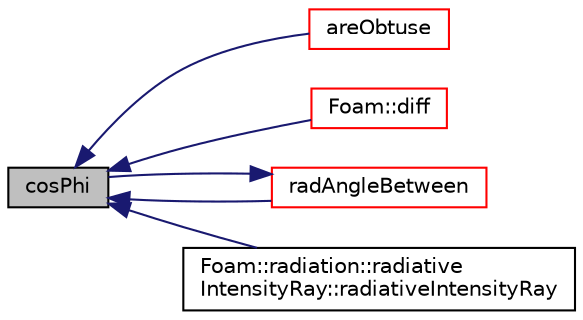digraph "cosPhi"
{
  bgcolor="transparent";
  edge [fontname="Helvetica",fontsize="10",labelfontname="Helvetica",labelfontsize="10"];
  node [fontname="Helvetica",fontsize="10",shape=record];
  rankdir="LR";
  Node1 [label="cosPhi",height=0.2,width=0.4,color="black", fillcolor="grey75", style="filled", fontcolor="black"];
  Node1 -> Node2 [dir="back",color="midnightblue",fontsize="10",style="solid",fontname="Helvetica"];
  Node2 [label="areObtuse",height=0.2,width=0.4,color="red",URL="$a11071.html#a7a2e0d0e9735b070d7308075e3e364ba",tooltip="Test if angle between a and b is obtuse: a.b < 0. "];
  Node1 -> Node3 [dir="back",color="midnightblue",fontsize="10",style="solid",fontname="Helvetica"];
  Node3 [label="Foam::diff",height=0.2,width=0.4,color="red",URL="$a10974.html#a909dfcb43467b8b77f65e4bf9bc755f7",tooltip="Return a quantity of the difference between two triads. "];
  Node1 -> Node4 [dir="back",color="midnightblue",fontsize="10",style="solid",fontname="Helvetica"];
  Node4 [label="radAngleBetween",height=0.2,width=0.4,color="red",URL="$a11071.html#a40e012ba4fce0239b9220edeae4f9cb2",tooltip="Calculate angle between a and b in radians. "];
  Node4 -> Node1 [dir="back",color="midnightblue",fontsize="10",style="solid",fontname="Helvetica"];
  Node1 -> Node5 [dir="back",color="midnightblue",fontsize="10",style="solid",fontname="Helvetica"];
  Node5 [label="Foam::radiation::radiative\lIntensityRay::radiativeIntensityRay",height=0.2,width=0.4,color="black",URL="$a02107.html#a8ff1f62493fd44fbfb25c919f14bdc70",tooltip="Construct form components. "];
}
